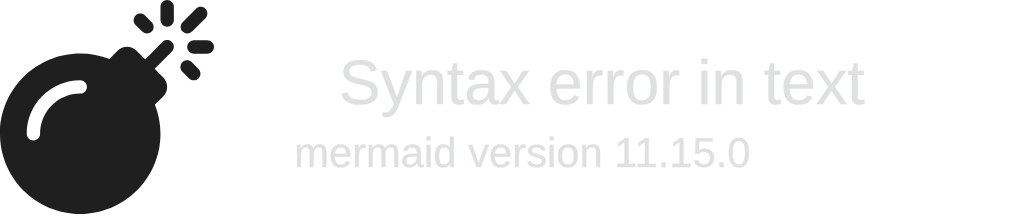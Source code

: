 ---
config:
  theme: redux-dark-color
---

gitGraph
    commit id: "feat: old feature"
    branch pre-chroma
    checkout pre-chroma
    commit id: "fix: some hotfix"
    branch 123-issue
    checkout 123-issue
    commit id: "feat: new feature"
    checkout pre-chroma
    branch 124-issue2
    commit id: "feat: some other feature"
    checkout 123-issue
    commit id: "chore: some other change"
    checkout pre-chroma
    merge 123-issue
    checkout 124-issue2
    merge pre-chroma
    checkout pre-chroma
    merge 124-issue2
    commit id: "fix: another hotfix"
    checkout main
    merge pre-chroma
